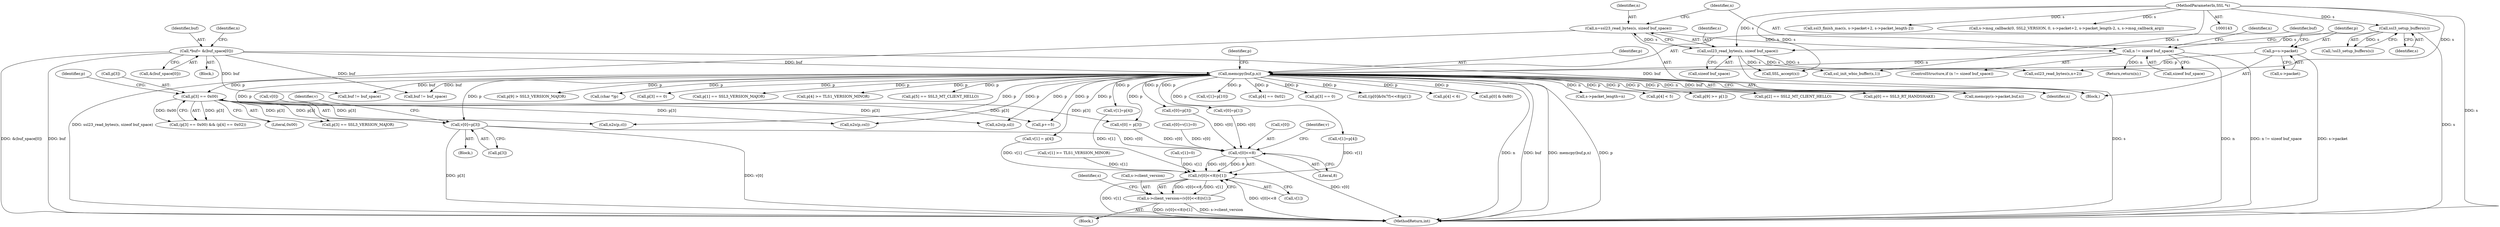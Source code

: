 digraph "0_openssl_b82924741b4bd590da890619be671f4635e46c2b@array" {
"1000241" [label="(Call,v[0]=p[3])"];
"1000230" [label="(Call,p[3] == 0x00)"];
"1000211" [label="(Call,memcpy(buf,p,n))"];
"1000148" [label="(Call,*buf= &(buf_space[0]))"];
"1000206" [label="(Call,p=s->packet)"];
"1000200" [label="(Call,n != sizeof buf_space)"];
"1000193" [label="(Call,n=ssl23_read_bytes(s, sizeof buf_space))"];
"1000195" [label="(Call,ssl23_read_bytes(s, sizeof buf_space))"];
"1000190" [label="(Call,ssl3_setup_buffers(s))"];
"1000144" [label="(MethodParameterIn,SSL *s)"];
"1001048" [label="(Call,v[0]<<8)"];
"1001047" [label="(Call,(v[0]<<8)|v[1])"];
"1001043" [label="(Call,s->client_version=(v[0]<<8)|v[1])"];
"1000939" [label="(Block,)"];
"1000195" [label="(Call,ssl23_read_bytes(s, sizeof buf_space))"];
"1001049" [label="(Call,v[0])"];
"1000449" [label="(Call,v[1]=p[10])"];
"1000235" [label="(Call,p[4] == 0x02)"];
"1001052" [label="(Literal,8)"];
"1000267" [label="(Call,p[3] == SSL3_VERSION_MAJOR)"];
"1000422" [label="(Call,p[3] == 0)"];
"1000150" [label="(Call,&(buf_space[0]))"];
"1000280" [label="(Call,v[1]=p[4])"];
"1000638" [label="(Call,((p[0]&0x7f)<<8)|p[1])"];
"1001090" [label="(Call,SSL_accept(s))"];
"1000413" [label="(Call,v[0]=p[1])"];
"1000145" [label="(Block,)"];
"1000193" [label="(Call,n=ssl23_read_bytes(s, sizeof buf_space))"];
"1000189" [label="(Call,!ssl3_setup_buffers(s))"];
"1000427" [label="(Call,p[4] < 6)"];
"1000241" [label="(Call,v[0]=p[3])"];
"1000212" [label="(Identifier,buf)"];
"1000217" [label="(Call,p[0] & 0x80)"];
"1001047" [label="(Call,(v[0]<<8)|v[1])"];
"1001043" [label="(Call,s->client_version=(v[0]<<8)|v[1])"];
"1000213" [label="(Identifier,p)"];
"1000194" [label="(Identifier,n)"];
"1000975" [label="(Call,s->packet_length=n)"];
"1000400" [label="(Call,p[4] < 5)"];
"1000183" [label="(Call,v[1]=0)"];
"1000242" [label="(Call,v[0])"];
"1000405" [label="(Call,p[9] >= p[1])"];
"1000219" [label="(Identifier,p)"];
"1000240" [label="(Block,)"];
"1000222" [label="(Call,p[2] == SSL2_MT_CLIENT_HELLO)"];
"1000229" [label="(Call,(p[3] == 0x00) && (p[4] == 0x02))"];
"1001102" [label="(MethodReturn,int)"];
"1000376" [label="(Call,p[0] == SSL3_RT_HANDSHAKE)"];
"1000721" [label="(Call,p+=5)"];
"1001084" [label="(Call,buf != buf_space)"];
"1000207" [label="(Identifier,p)"];
"1000199" [label="(ControlStructure,if (n != sizeof buf_space))"];
"1001053" [label="(Call,v[1])"];
"1000730" [label="(Call,n2s(p,cl))"];
"1000961" [label="(Call,ssl_init_wbio_buffer(s,1))"];
"1000214" [label="(Identifier,n)"];
"1000724" [label="(Call,n2s(p,csl))"];
"1000204" [label="(Return,return(n);)"];
"1000234" [label="(Literal,0x00)"];
"1000191" [label="(Identifier,s)"];
"1000727" [label="(Call,n2s(p,sil))"];
"1000250" [label="(Identifier,v)"];
"1000682" [label="(Call,ssl3_finish_mac(s, s->packet+2, s->packet_length-2))"];
"1000994" [label="(Call,memcpy(s->packet,buf,n))"];
"1000438" [label="(Call,p[9] > SSL3_VERSION_MAJOR)"];
"1001054" [label="(Identifier,v)"];
"1000457" [label="(Call,v[1] >= TLS1_VERSION_MINOR)"];
"1000237" [label="(Identifier,p)"];
"1000537" [label="(Call,(char *)p)"];
"1000698" [label="(Call,s->msg_callback(0, SSL2_VERSION, 0, s->packet+2, s->packet_length-2, s, s->msg_callback_arg))"];
"1000395" [label="(Call,p[3] == 0)"];
"1001094" [label="(Call,buf != buf_space)"];
"1000206" [label="(Call,p=s->packet)"];
"1000164" [label="(Identifier,n)"];
"1000671" [label="(Call,ssl23_read_bytes(s,n+2))"];
"1000382" [label="(Call,p[1] == SSL3_VERSION_MAJOR)"];
"1000202" [label="(Call,sizeof buf_space)"];
"1000211" [label="(Call,memcpy(buf,p,n))"];
"1000197" [label="(Call,sizeof buf_space)"];
"1000149" [label="(Identifier,buf)"];
"1000196" [label="(Identifier,s)"];
"1000231" [label="(Call,p[3])"];
"1000248" [label="(Call,v[1]=p[4])"];
"1000148" [label="(Call,*buf= &(buf_space[0]))"];
"1000190" [label="(Call,ssl3_setup_buffers(s))"];
"1000144" [label="(MethodParameterIn,SSL *s)"];
"1001044" [label="(Call,s->client_version)"];
"1000200" [label="(Call,n != sizeof buf_space)"];
"1000273" [label="(Call,v[0]=p[3])"];
"1001048" [label="(Call,v[0]<<8)"];
"1000622" [label="(Call,v[0] = p[3])"];
"1001058" [label="(Identifier,s)"];
"1000230" [label="(Call,p[3] == 0x00)"];
"1000629" [label="(Call,v[1] = p[4])"];
"1000178" [label="(Block,)"];
"1000201" [label="(Identifier,n)"];
"1000288" [label="(Call,p[4] >= TLS1_VERSION_MINOR)"];
"1000388" [label="(Call,p[5] == SSL3_MT_CLIENT_HELLO)"];
"1000245" [label="(Call,p[3])"];
"1000208" [label="(Call,s->packet)"];
"1000179" [label="(Call,v[0]=v[1]=0)"];
"1000205" [label="(Identifier,n)"];
"1000241" -> "1000240"  [label="AST: "];
"1000241" -> "1000245"  [label="CFG: "];
"1000242" -> "1000241"  [label="AST: "];
"1000245" -> "1000241"  [label="AST: "];
"1000250" -> "1000241"  [label="CFG: "];
"1000241" -> "1001102"  [label="DDG: v[0]"];
"1000241" -> "1001102"  [label="DDG: p[3]"];
"1000230" -> "1000241"  [label="DDG: p[3]"];
"1000211" -> "1000241"  [label="DDG: p"];
"1000241" -> "1001048"  [label="DDG: v[0]"];
"1000230" -> "1000229"  [label="AST: "];
"1000230" -> "1000234"  [label="CFG: "];
"1000231" -> "1000230"  [label="AST: "];
"1000234" -> "1000230"  [label="AST: "];
"1000237" -> "1000230"  [label="CFG: "];
"1000229" -> "1000230"  [label="CFG: "];
"1000230" -> "1000229"  [label="DDG: p[3]"];
"1000230" -> "1000229"  [label="DDG: 0x00"];
"1000211" -> "1000230"  [label="DDG: p"];
"1000230" -> "1000267"  [label="DDG: p[3]"];
"1000230" -> "1000622"  [label="DDG: p[3]"];
"1000230" -> "1000721"  [label="DDG: p[3]"];
"1000230" -> "1000724"  [label="DDG: p[3]"];
"1000230" -> "1000727"  [label="DDG: p[3]"];
"1000230" -> "1000730"  [label="DDG: p[3]"];
"1000211" -> "1000178"  [label="AST: "];
"1000211" -> "1000214"  [label="CFG: "];
"1000212" -> "1000211"  [label="AST: "];
"1000213" -> "1000211"  [label="AST: "];
"1000214" -> "1000211"  [label="AST: "];
"1000219" -> "1000211"  [label="CFG: "];
"1000211" -> "1001102"  [label="DDG: n"];
"1000211" -> "1001102"  [label="DDG: buf"];
"1000211" -> "1001102"  [label="DDG: memcpy(buf,p,n)"];
"1000211" -> "1001102"  [label="DDG: p"];
"1000148" -> "1000211"  [label="DDG: buf"];
"1000206" -> "1000211"  [label="DDG: p"];
"1000200" -> "1000211"  [label="DDG: n"];
"1000211" -> "1000217"  [label="DDG: p"];
"1000211" -> "1000222"  [label="DDG: p"];
"1000211" -> "1000235"  [label="DDG: p"];
"1000211" -> "1000248"  [label="DDG: p"];
"1000211" -> "1000267"  [label="DDG: p"];
"1000211" -> "1000273"  [label="DDG: p"];
"1000211" -> "1000280"  [label="DDG: p"];
"1000211" -> "1000288"  [label="DDG: p"];
"1000211" -> "1000376"  [label="DDG: p"];
"1000211" -> "1000382"  [label="DDG: p"];
"1000211" -> "1000388"  [label="DDG: p"];
"1000211" -> "1000395"  [label="DDG: p"];
"1000211" -> "1000400"  [label="DDG: p"];
"1000211" -> "1000405"  [label="DDG: p"];
"1000211" -> "1000413"  [label="DDG: p"];
"1000211" -> "1000422"  [label="DDG: p"];
"1000211" -> "1000427"  [label="DDG: p"];
"1000211" -> "1000438"  [label="DDG: p"];
"1000211" -> "1000449"  [label="DDG: p"];
"1000211" -> "1000537"  [label="DDG: p"];
"1000211" -> "1000622"  [label="DDG: p"];
"1000211" -> "1000629"  [label="DDG: p"];
"1000211" -> "1000638"  [label="DDG: p"];
"1000211" -> "1000721"  [label="DDG: p"];
"1000211" -> "1000724"  [label="DDG: p"];
"1000211" -> "1000727"  [label="DDG: p"];
"1000211" -> "1000730"  [label="DDG: p"];
"1000211" -> "1000975"  [label="DDG: n"];
"1000211" -> "1000994"  [label="DDG: buf"];
"1000211" -> "1000994"  [label="DDG: n"];
"1000211" -> "1001084"  [label="DDG: buf"];
"1000211" -> "1001094"  [label="DDG: buf"];
"1000148" -> "1000145"  [label="AST: "];
"1000148" -> "1000150"  [label="CFG: "];
"1000149" -> "1000148"  [label="AST: "];
"1000150" -> "1000148"  [label="AST: "];
"1000164" -> "1000148"  [label="CFG: "];
"1000148" -> "1001102"  [label="DDG: buf"];
"1000148" -> "1001102"  [label="DDG: &(buf_space[0])"];
"1000148" -> "1000994"  [label="DDG: buf"];
"1000148" -> "1001084"  [label="DDG: buf"];
"1000148" -> "1001094"  [label="DDG: buf"];
"1000206" -> "1000178"  [label="AST: "];
"1000206" -> "1000208"  [label="CFG: "];
"1000207" -> "1000206"  [label="AST: "];
"1000208" -> "1000206"  [label="AST: "];
"1000212" -> "1000206"  [label="CFG: "];
"1000206" -> "1001102"  [label="DDG: s->packet"];
"1000200" -> "1000199"  [label="AST: "];
"1000200" -> "1000202"  [label="CFG: "];
"1000201" -> "1000200"  [label="AST: "];
"1000202" -> "1000200"  [label="AST: "];
"1000205" -> "1000200"  [label="CFG: "];
"1000207" -> "1000200"  [label="CFG: "];
"1000200" -> "1001102"  [label="DDG: n"];
"1000200" -> "1001102"  [label="DDG: n != sizeof buf_space"];
"1000193" -> "1000200"  [label="DDG: n"];
"1000200" -> "1000204"  [label="DDG: n"];
"1000193" -> "1000178"  [label="AST: "];
"1000193" -> "1000195"  [label="CFG: "];
"1000194" -> "1000193"  [label="AST: "];
"1000195" -> "1000193"  [label="AST: "];
"1000201" -> "1000193"  [label="CFG: "];
"1000193" -> "1001102"  [label="DDG: ssl23_read_bytes(s, sizeof buf_space)"];
"1000195" -> "1000193"  [label="DDG: s"];
"1000195" -> "1000197"  [label="CFG: "];
"1000196" -> "1000195"  [label="AST: "];
"1000197" -> "1000195"  [label="AST: "];
"1000195" -> "1001102"  [label="DDG: s"];
"1000190" -> "1000195"  [label="DDG: s"];
"1000144" -> "1000195"  [label="DDG: s"];
"1000195" -> "1000671"  [label="DDG: s"];
"1000195" -> "1000961"  [label="DDG: s"];
"1000195" -> "1001090"  [label="DDG: s"];
"1000190" -> "1000189"  [label="AST: "];
"1000190" -> "1000191"  [label="CFG: "];
"1000191" -> "1000190"  [label="AST: "];
"1000189" -> "1000190"  [label="CFG: "];
"1000190" -> "1001102"  [label="DDG: s"];
"1000190" -> "1000189"  [label="DDG: s"];
"1000144" -> "1000190"  [label="DDG: s"];
"1000144" -> "1000143"  [label="AST: "];
"1000144" -> "1001102"  [label="DDG: s"];
"1000144" -> "1000671"  [label="DDG: s"];
"1000144" -> "1000682"  [label="DDG: s"];
"1000144" -> "1000698"  [label="DDG: s"];
"1000144" -> "1000961"  [label="DDG: s"];
"1000144" -> "1001090"  [label="DDG: s"];
"1001048" -> "1001047"  [label="AST: "];
"1001048" -> "1001052"  [label="CFG: "];
"1001049" -> "1001048"  [label="AST: "];
"1001052" -> "1001048"  [label="AST: "];
"1001054" -> "1001048"  [label="CFG: "];
"1001048" -> "1001102"  [label="DDG: v[0]"];
"1001048" -> "1001047"  [label="DDG: v[0]"];
"1001048" -> "1001047"  [label="DDG: 8"];
"1000622" -> "1001048"  [label="DDG: v[0]"];
"1000413" -> "1001048"  [label="DDG: v[0]"];
"1000273" -> "1001048"  [label="DDG: v[0]"];
"1000179" -> "1001048"  [label="DDG: v[0]"];
"1001047" -> "1001043"  [label="AST: "];
"1001047" -> "1001053"  [label="CFG: "];
"1001053" -> "1001047"  [label="AST: "];
"1001043" -> "1001047"  [label="CFG: "];
"1001047" -> "1001102"  [label="DDG: v[0]<<8"];
"1001047" -> "1001102"  [label="DDG: v[1]"];
"1001047" -> "1001043"  [label="DDG: v[0]<<8"];
"1001047" -> "1001043"  [label="DDG: v[1]"];
"1000183" -> "1001047"  [label="DDG: v[1]"];
"1000280" -> "1001047"  [label="DDG: v[1]"];
"1000457" -> "1001047"  [label="DDG: v[1]"];
"1000248" -> "1001047"  [label="DDG: v[1]"];
"1000629" -> "1001047"  [label="DDG: v[1]"];
"1001043" -> "1000939"  [label="AST: "];
"1001044" -> "1001043"  [label="AST: "];
"1001058" -> "1001043"  [label="CFG: "];
"1001043" -> "1001102"  [label="DDG: s->client_version"];
"1001043" -> "1001102"  [label="DDG: (v[0]<<8)|v[1]"];
}
